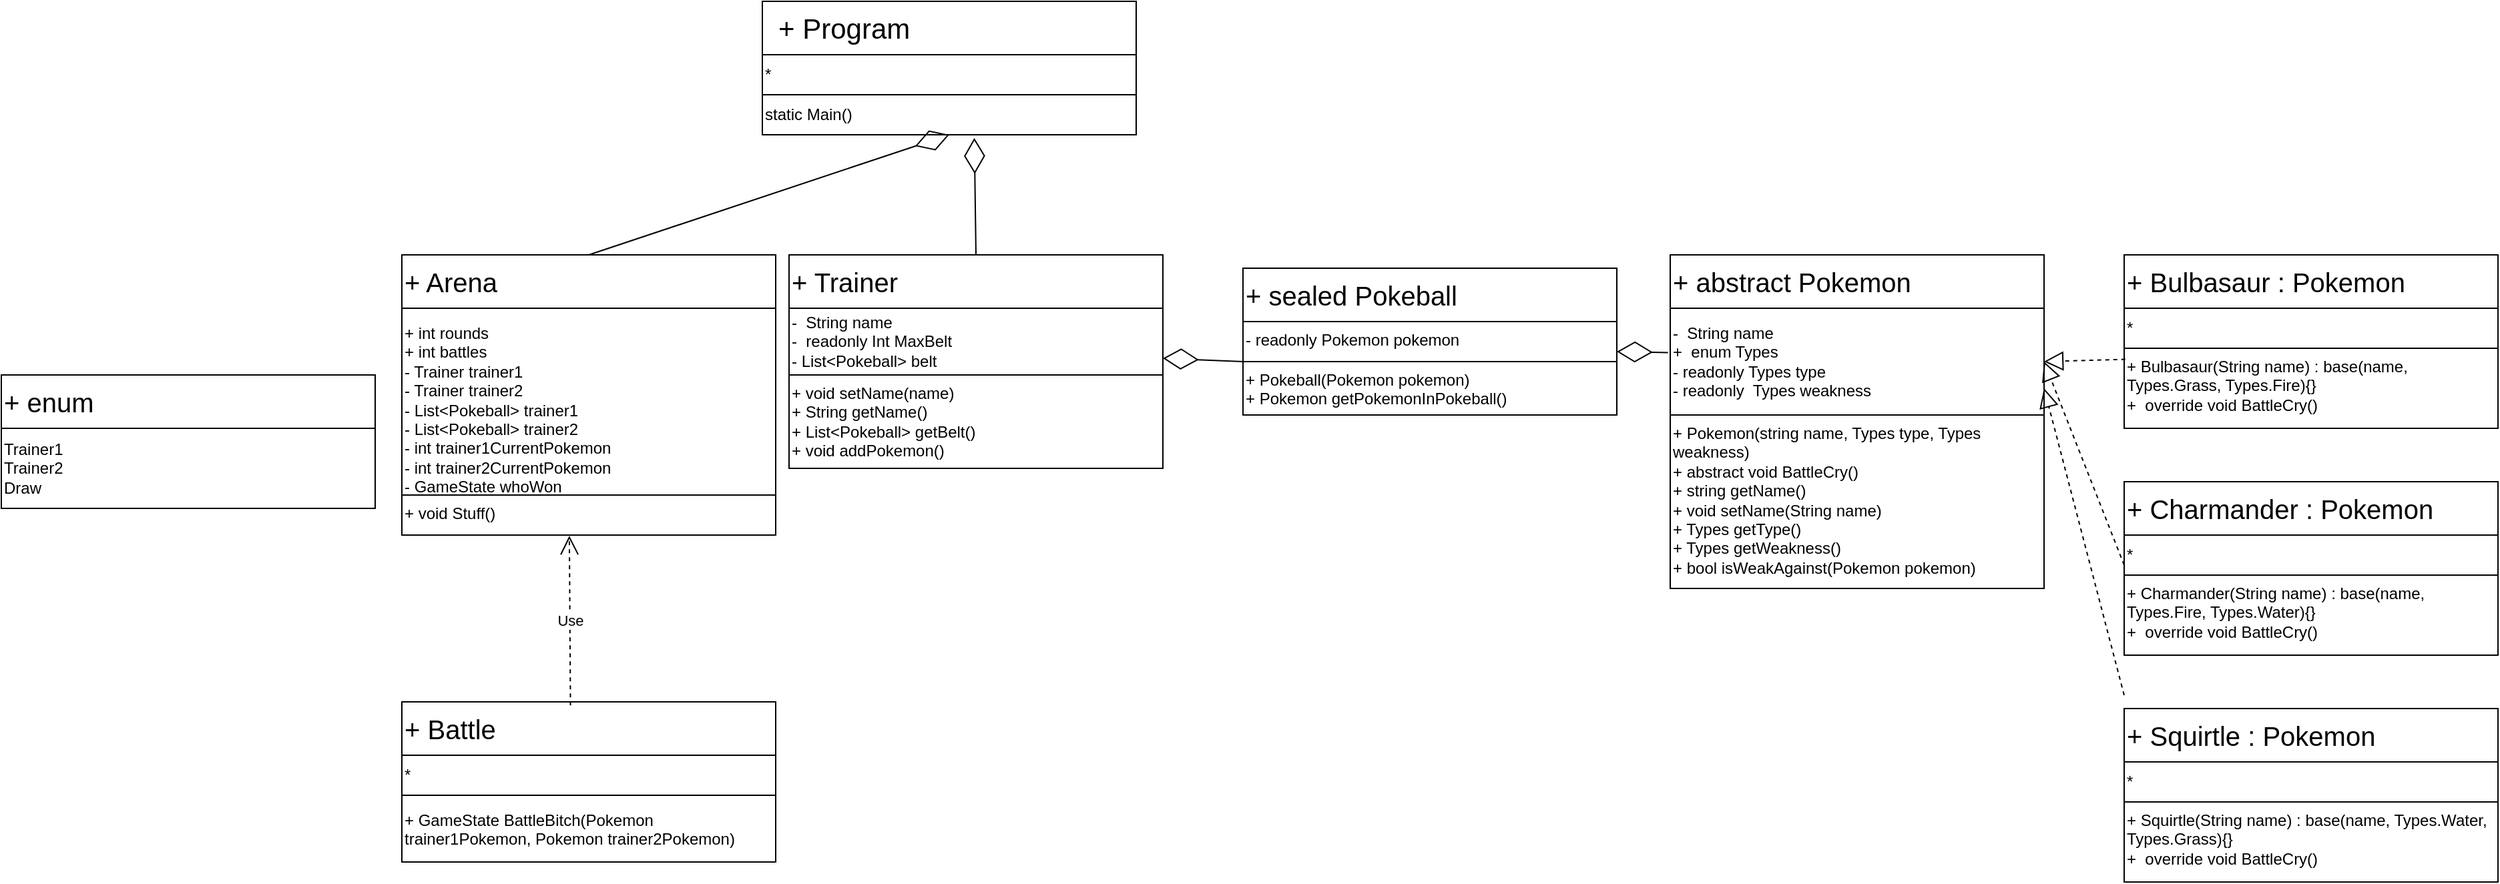 <mxfile version="21.3.3" type="device">
  <diagram name="Pagina-1" id="grErAsrfBBSxMngExE60">
    <mxGraphModel dx="2736" dy="1042" grid="1" gridSize="10" guides="1" tooltips="1" connect="1" arrows="1" fold="1" page="1" pageScale="1" pageWidth="827" pageHeight="1169" math="0" shadow="0">
      <root>
        <mxCell id="0" />
        <mxCell id="1" parent="0" />
        <mxCell id="zidJU6-hyujDaXHiMzsK-4" value="" style="rounded=0;whiteSpace=wrap;html=1;" vertex="1" parent="1">
          <mxGeometry x="210" y="10" width="280" height="40" as="geometry" />
        </mxCell>
        <mxCell id="zidJU6-hyujDaXHiMzsK-5" value="&lt;font style=&quot;font-size: 21px;&quot;&gt;+ Program&lt;/font&gt;" style="text;html=1;strokeColor=none;fillColor=none;align=left;verticalAlign=middle;whiteSpace=wrap;rounded=0;" vertex="1" parent="1">
          <mxGeometry x="220" y="15" width="110" height="30" as="geometry" />
        </mxCell>
        <mxCell id="zidJU6-hyujDaXHiMzsK-6" value="*" style="rounded=0;whiteSpace=wrap;html=1;align=left;" vertex="1" parent="1">
          <mxGeometry x="210" y="50" width="280" height="30" as="geometry" />
        </mxCell>
        <mxCell id="zidJU6-hyujDaXHiMzsK-7" value="Static void Main()" style="text;html=1;strokeColor=none;fillColor=none;align=left;verticalAlign=top;whiteSpace=wrap;rounded=0;" vertex="1" parent="1">
          <mxGeometry x="210" y="80" width="280" height="30" as="geometry" />
        </mxCell>
        <mxCell id="zidJU6-hyujDaXHiMzsK-8" style="edgeStyle=orthogonalEdgeStyle;rounded=0;orthogonalLoop=1;jettySize=auto;html=1;exitX=0.5;exitY=1;exitDx=0;exitDy=0;" edge="1" parent="1" source="zidJU6-hyujDaXHiMzsK-7" target="zidJU6-hyujDaXHiMzsK-7">
          <mxGeometry relative="1" as="geometry" />
        </mxCell>
        <mxCell id="zidJU6-hyujDaXHiMzsK-9" value="" style="rounded=0;whiteSpace=wrap;html=1;align=left;" vertex="1" parent="1">
          <mxGeometry x="210" y="80" width="280" height="30" as="geometry" />
        </mxCell>
        <mxCell id="zidJU6-hyujDaXHiMzsK-11" value="static Main()" style="text;html=1;strokeColor=none;fillColor=none;align=left;verticalAlign=middle;whiteSpace=wrap;rounded=0;" vertex="1" parent="1">
          <mxGeometry x="210" y="80" width="280" height="30" as="geometry" />
        </mxCell>
        <mxCell id="zidJU6-hyujDaXHiMzsK-12" value="&lt;span style=&quot;font-size: 20px;&quot;&gt;+ Trainer&lt;/span&gt;" style="rounded=0;whiteSpace=wrap;html=1;align=left;" vertex="1" parent="1">
          <mxGeometry x="230" y="200" width="280" height="40" as="geometry" />
        </mxCell>
        <mxCell id="zidJU6-hyujDaXHiMzsK-13" value="-&amp;nbsp; String name&lt;br&gt;-&amp;nbsp; readonly Int MaxBelt&lt;br&gt;- List&amp;lt;Pokeball&amp;gt; belt" style="rounded=0;whiteSpace=wrap;html=1;align=left;" vertex="1" parent="1">
          <mxGeometry x="230" y="240" width="280" height="50" as="geometry" />
        </mxCell>
        <mxCell id="zidJU6-hyujDaXHiMzsK-14" value="" style="rounded=0;whiteSpace=wrap;html=1;align=left;" vertex="1" parent="1">
          <mxGeometry x="230" y="290" width="280" height="70" as="geometry" />
        </mxCell>
        <mxCell id="zidJU6-hyujDaXHiMzsK-16" value="+ void setName(name)&lt;br&gt;+ String getName()&lt;br&gt;+ List&amp;lt;Pokeball&amp;gt; getBelt()&lt;br&gt;+ void addPokemon()&lt;br&gt;" style="text;html=1;strokeColor=none;fillColor=none;align=left;verticalAlign=top;whiteSpace=wrap;rounded=0;" vertex="1" parent="1">
          <mxGeometry x="230" y="290" width="280" height="70" as="geometry" />
        </mxCell>
        <mxCell id="zidJU6-hyujDaXHiMzsK-17" value="&lt;span style=&quot;font-size: 20px;&quot;&gt;+ sealed Pokeball&lt;/span&gt;" style="rounded=0;whiteSpace=wrap;html=1;align=left;" vertex="1" parent="1">
          <mxGeometry x="570" y="210" width="280" height="40" as="geometry" />
        </mxCell>
        <mxCell id="zidJU6-hyujDaXHiMzsK-18" value="" style="rounded=0;whiteSpace=wrap;html=1;align=left;" vertex="1" parent="1">
          <mxGeometry x="570" y="250" width="280" height="50" as="geometry" />
        </mxCell>
        <mxCell id="zidJU6-hyujDaXHiMzsK-19" value="" style="rounded=0;whiteSpace=wrap;html=1;align=left;" vertex="1" parent="1">
          <mxGeometry x="570" y="280" width="280" height="40" as="geometry" />
        </mxCell>
        <mxCell id="zidJU6-hyujDaXHiMzsK-20" value="+ Pokeball(Pokemon pokemon)&lt;br&gt;+ Pokemon getPokemonInPokeball()&lt;br&gt;" style="text;html=1;strokeColor=none;fillColor=none;align=left;verticalAlign=top;whiteSpace=wrap;rounded=0;" vertex="1" parent="1">
          <mxGeometry x="570" y="280" width="280" height="40" as="geometry" />
        </mxCell>
        <mxCell id="zidJU6-hyujDaXHiMzsK-21" value="- readonly Pokemon pokemon&lt;br&gt;" style="text;html=1;strokeColor=none;fillColor=none;align=left;verticalAlign=top;whiteSpace=wrap;rounded=0;" vertex="1" parent="1">
          <mxGeometry x="570" y="250" width="280" height="30" as="geometry" />
        </mxCell>
        <mxCell id="zidJU6-hyujDaXHiMzsK-22" value="&lt;span style=&quot;font-size: 20px;&quot;&gt;+ abstract Pokemon&lt;/span&gt;" style="rounded=0;whiteSpace=wrap;html=1;align=left;" vertex="1" parent="1">
          <mxGeometry x="890" y="200" width="280" height="40" as="geometry" />
        </mxCell>
        <mxCell id="zidJU6-hyujDaXHiMzsK-23" value="-&amp;nbsp; String name&lt;br&gt;+&amp;nbsp; enum Types&lt;br&gt;- readonly Types type&lt;br&gt;- readonly&amp;nbsp; Types weakness" style="rounded=0;whiteSpace=wrap;html=1;align=left;" vertex="1" parent="1">
          <mxGeometry x="890" y="240" width="280" height="80" as="geometry" />
        </mxCell>
        <mxCell id="zidJU6-hyujDaXHiMzsK-24" value="" style="rounded=0;whiteSpace=wrap;html=1;align=left;" vertex="1" parent="1">
          <mxGeometry x="890" y="320" width="280" height="130" as="geometry" />
        </mxCell>
        <mxCell id="zidJU6-hyujDaXHiMzsK-25" value="+ Pokemon(string name, Types type, Types weakness)&lt;br&gt;+ abstract void BattleCry()&lt;br&gt;+ string getName()&lt;br&gt;+ void setName(String name)&lt;br&gt;+ Types getType()&lt;br&gt;+ Types getWeakness()&lt;br&gt;+ bool isWeakAgainst(Pokemon pokemon)" style="text;html=1;strokeColor=none;fillColor=none;align=left;verticalAlign=top;whiteSpace=wrap;rounded=0;" vertex="1" parent="1">
          <mxGeometry x="890" y="320" width="280" height="140" as="geometry" />
        </mxCell>
        <mxCell id="zidJU6-hyujDaXHiMzsK-26" style="edgeStyle=orthogonalEdgeStyle;rounded=0;orthogonalLoop=1;jettySize=auto;html=1;exitX=0.5;exitY=1;exitDx=0;exitDy=0;" edge="1" parent="1" source="zidJU6-hyujDaXHiMzsK-25" target="zidJU6-hyujDaXHiMzsK-25">
          <mxGeometry relative="1" as="geometry" />
        </mxCell>
        <mxCell id="zidJU6-hyujDaXHiMzsK-27" value="&lt;span style=&quot;font-size: 20px;&quot;&gt;+ Bulbasaur : Pokemon&lt;/span&gt;" style="rounded=0;whiteSpace=wrap;html=1;align=left;" vertex="1" parent="1">
          <mxGeometry x="1230" y="200" width="280" height="40" as="geometry" />
        </mxCell>
        <mxCell id="zidJU6-hyujDaXHiMzsK-28" value="*" style="rounded=0;whiteSpace=wrap;html=1;align=left;" vertex="1" parent="1">
          <mxGeometry x="1230" y="240" width="280" height="30" as="geometry" />
        </mxCell>
        <mxCell id="zidJU6-hyujDaXHiMzsK-29" value="" style="rounded=0;whiteSpace=wrap;html=1;align=left;" vertex="1" parent="1">
          <mxGeometry x="1230" y="270" width="280" height="60" as="geometry" />
        </mxCell>
        <mxCell id="zidJU6-hyujDaXHiMzsK-30" value="+ Bulbasaur(String name) : base(name, Types.Grass, Types.Fire){}&lt;br&gt;+&amp;nbsp; override void BattleCry()" style="text;html=1;strokeColor=none;fillColor=none;align=left;verticalAlign=top;whiteSpace=wrap;rounded=0;" vertex="1" parent="1">
          <mxGeometry x="1230" y="270" width="280" height="60" as="geometry" />
        </mxCell>
        <mxCell id="zidJU6-hyujDaXHiMzsK-35" value="&lt;span style=&quot;font-size: 20px;&quot;&gt;+ Charmander : Pokemon&lt;/span&gt;" style="rounded=0;whiteSpace=wrap;html=1;align=left;" vertex="1" parent="1">
          <mxGeometry x="1230" y="370" width="280" height="40" as="geometry" />
        </mxCell>
        <mxCell id="zidJU6-hyujDaXHiMzsK-36" value="*" style="rounded=0;whiteSpace=wrap;html=1;align=left;" vertex="1" parent="1">
          <mxGeometry x="1230" y="410" width="280" height="30" as="geometry" />
        </mxCell>
        <mxCell id="zidJU6-hyujDaXHiMzsK-37" value="" style="rounded=0;whiteSpace=wrap;html=1;align=left;" vertex="1" parent="1">
          <mxGeometry x="1230" y="440" width="280" height="60" as="geometry" />
        </mxCell>
        <mxCell id="zidJU6-hyujDaXHiMzsK-38" value="+ Charmander(String name) : base(name, Types.Fire, Types.Water){}&lt;br&gt;+&amp;nbsp; override void BattleCry()" style="text;html=1;strokeColor=none;fillColor=none;align=left;verticalAlign=top;whiteSpace=wrap;rounded=0;" vertex="1" parent="1">
          <mxGeometry x="1230" y="440" width="280" height="60" as="geometry" />
        </mxCell>
        <mxCell id="zidJU6-hyujDaXHiMzsK-39" value="&lt;span style=&quot;font-size: 20px;&quot;&gt;+ Squirtle : Pokemon&lt;/span&gt;" style="rounded=0;whiteSpace=wrap;html=1;align=left;" vertex="1" parent="1">
          <mxGeometry x="1230" y="540" width="280" height="40" as="geometry" />
        </mxCell>
        <mxCell id="zidJU6-hyujDaXHiMzsK-40" value="*" style="rounded=0;whiteSpace=wrap;html=1;align=left;" vertex="1" parent="1">
          <mxGeometry x="1230" y="580" width="280" height="30" as="geometry" />
        </mxCell>
        <mxCell id="zidJU6-hyujDaXHiMzsK-41" value="" style="rounded=0;whiteSpace=wrap;html=1;align=left;" vertex="1" parent="1">
          <mxGeometry x="1230" y="610" width="280" height="60" as="geometry" />
        </mxCell>
        <mxCell id="zidJU6-hyujDaXHiMzsK-42" value="+ Squirtle(String name) : base(name, Types.Water, Types.Grass){}&lt;br&gt;+&amp;nbsp; override void BattleCry()" style="text;html=1;strokeColor=none;fillColor=none;align=left;verticalAlign=top;whiteSpace=wrap;rounded=0;" vertex="1" parent="1">
          <mxGeometry x="1230" y="610" width="280" height="60" as="geometry" />
        </mxCell>
        <mxCell id="zidJU6-hyujDaXHiMzsK-43" value="&lt;span style=&quot;font-size: 20px;&quot;&gt;+ Arena&lt;/span&gt;" style="rounded=0;whiteSpace=wrap;html=1;align=left;" vertex="1" parent="1">
          <mxGeometry x="-60" y="200" width="280" height="40" as="geometry" />
        </mxCell>
        <mxCell id="zidJU6-hyujDaXHiMzsK-44" value="" style="rounded=0;whiteSpace=wrap;html=1;align=left;" vertex="1" parent="1">
          <mxGeometry x="-60" y="240" width="280" height="140" as="geometry" />
        </mxCell>
        <mxCell id="zidJU6-hyujDaXHiMzsK-45" value="" style="rounded=0;whiteSpace=wrap;html=1;align=left;" vertex="1" parent="1">
          <mxGeometry x="-60" y="380" width="280" height="30" as="geometry" />
        </mxCell>
        <mxCell id="zidJU6-hyujDaXHiMzsK-46" value="+ void Stuff()" style="text;html=1;strokeColor=none;fillColor=none;align=left;verticalAlign=top;whiteSpace=wrap;rounded=0;" vertex="1" parent="1">
          <mxGeometry x="-60" y="380" width="280" height="30" as="geometry" />
        </mxCell>
        <mxCell id="zidJU6-hyujDaXHiMzsK-47" value="&lt;span style=&quot;font-size: 20px;&quot;&gt;+ Battle&lt;/span&gt;" style="rounded=0;whiteSpace=wrap;html=1;align=left;" vertex="1" parent="1">
          <mxGeometry x="-60" y="535" width="280" height="40" as="geometry" />
        </mxCell>
        <mxCell id="zidJU6-hyujDaXHiMzsK-48" value="*" style="rounded=0;whiteSpace=wrap;html=1;align=left;" vertex="1" parent="1">
          <mxGeometry x="-60" y="575" width="280" height="30" as="geometry" />
        </mxCell>
        <mxCell id="zidJU6-hyujDaXHiMzsK-49" value="" style="rounded=0;whiteSpace=wrap;html=1;align=left;" vertex="1" parent="1">
          <mxGeometry x="-60" y="605" width="280" height="50" as="geometry" />
        </mxCell>
        <mxCell id="zidJU6-hyujDaXHiMzsK-50" value="+ GameState BattleBitch(Pokemon trainer1Pokemon, Pokemon trainer2Pokemon)" style="text;html=1;strokeColor=none;fillColor=none;align=left;verticalAlign=top;whiteSpace=wrap;rounded=0;" vertex="1" parent="1">
          <mxGeometry x="-60" y="610" width="280" height="40" as="geometry" />
        </mxCell>
        <mxCell id="zidJU6-hyujDaXHiMzsK-51" value="+ int rounds&lt;br&gt;+ int battles&lt;br&gt;- Trainer trainer1&lt;br&gt;- Trainer trainer2&lt;br&gt;- List&amp;lt;Pokeball&amp;gt; trainer1&lt;br&gt;- List&amp;lt;Pokeball&amp;gt; trainer2&lt;br&gt;- int trainer1CurrentPokemon&lt;br&gt;- int trainer2CurrentPokemon&lt;br&gt;- GameState whoWon" style="text;html=1;strokeColor=none;fillColor=none;align=left;verticalAlign=top;whiteSpace=wrap;rounded=0;" vertex="1" parent="1">
          <mxGeometry x="-60" y="245" width="280" height="140" as="geometry" />
        </mxCell>
        <mxCell id="zidJU6-hyujDaXHiMzsK-53" value="&lt;span style=&quot;font-size: 20px;&quot;&gt;+ enum&lt;/span&gt;" style="rounded=0;whiteSpace=wrap;html=1;align=left;" vertex="1" parent="1">
          <mxGeometry x="-360" y="290" width="280" height="40" as="geometry" />
        </mxCell>
        <mxCell id="zidJU6-hyujDaXHiMzsK-54" value="Trainer1&lt;br&gt;Trainer2&lt;br&gt;Draw" style="rounded=0;whiteSpace=wrap;html=1;align=left;" vertex="1" parent="1">
          <mxGeometry x="-360" y="330" width="280" height="60" as="geometry" />
        </mxCell>
        <mxCell id="zidJU6-hyujDaXHiMzsK-57" value="" style="endArrow=diamondThin;endFill=0;endSize=24;html=1;rounded=0;entryX=0.5;entryY=1;entryDx=0;entryDy=0;exitX=0.5;exitY=0;exitDx=0;exitDy=0;" edge="1" parent="1" source="zidJU6-hyujDaXHiMzsK-43" target="zidJU6-hyujDaXHiMzsK-11">
          <mxGeometry width="160" relative="1" as="geometry">
            <mxPoint x="-90" y="50" as="sourcePoint" />
            <mxPoint x="-90" y="210" as="targetPoint" />
          </mxGeometry>
        </mxCell>
        <mxCell id="zidJU6-hyujDaXHiMzsK-58" value="" style="endArrow=diamondThin;endFill=0;endSize=24;html=1;rounded=0;entryX=0.567;entryY=1.079;entryDx=0;entryDy=0;entryPerimeter=0;exitX=0.5;exitY=0;exitDx=0;exitDy=0;" edge="1" parent="1" source="zidJU6-hyujDaXHiMzsK-12" target="zidJU6-hyujDaXHiMzsK-11">
          <mxGeometry width="160" relative="1" as="geometry">
            <mxPoint x="369" y="210" as="sourcePoint" />
            <mxPoint x="360" y="120" as="targetPoint" />
          </mxGeometry>
        </mxCell>
        <mxCell id="zidJU6-hyujDaXHiMzsK-59" value="" style="endArrow=diamondThin;endFill=0;endSize=24;html=1;rounded=0;exitX=0;exitY=1;exitDx=0;exitDy=0;entryX=1;entryY=0.75;entryDx=0;entryDy=0;" edge="1" parent="1" source="zidJU6-hyujDaXHiMzsK-21" target="zidJU6-hyujDaXHiMzsK-13">
          <mxGeometry width="160" relative="1" as="geometry">
            <mxPoint x="360" y="380" as="sourcePoint" />
            <mxPoint x="520" y="380" as="targetPoint" />
          </mxGeometry>
        </mxCell>
        <mxCell id="zidJU6-hyujDaXHiMzsK-60" value="" style="endArrow=diamondThin;endFill=0;endSize=24;html=1;rounded=0;entryX=1;entryY=0.75;entryDx=0;entryDy=0;exitX=-0.006;exitY=0.415;exitDx=0;exitDy=0;exitPerimeter=0;" edge="1" parent="1" source="zidJU6-hyujDaXHiMzsK-23" target="zidJU6-hyujDaXHiMzsK-21">
          <mxGeometry width="160" relative="1" as="geometry">
            <mxPoint x="890" y="140" as="sourcePoint" />
            <mxPoint x="990" y="410" as="targetPoint" />
          </mxGeometry>
        </mxCell>
        <mxCell id="zidJU6-hyujDaXHiMzsK-62" value="" style="endArrow=block;dashed=1;endFill=0;endSize=12;html=1;rounded=0;exitX=0.003;exitY=0.138;exitDx=0;exitDy=0;exitPerimeter=0;entryX=1;entryY=0.5;entryDx=0;entryDy=0;" edge="1" parent="1" source="zidJU6-hyujDaXHiMzsK-30" target="zidJU6-hyujDaXHiMzsK-23">
          <mxGeometry width="160" relative="1" as="geometry">
            <mxPoint x="1030" y="410" as="sourcePoint" />
            <mxPoint x="1190" y="410" as="targetPoint" />
          </mxGeometry>
        </mxCell>
        <mxCell id="zidJU6-hyujDaXHiMzsK-63" value="" style="endArrow=block;dashed=1;endFill=0;endSize=12;html=1;rounded=0;exitX=0;exitY=0.75;exitDx=0;exitDy=0;entryX=1;entryY=0.5;entryDx=0;entryDy=0;" edge="1" parent="1" source="zidJU6-hyujDaXHiMzsK-36" target="zidJU6-hyujDaXHiMzsK-23">
          <mxGeometry width="160" relative="1" as="geometry">
            <mxPoint x="1241" y="288" as="sourcePoint" />
            <mxPoint x="1180" y="290" as="targetPoint" />
            <Array as="points" />
          </mxGeometry>
        </mxCell>
        <mxCell id="zidJU6-hyujDaXHiMzsK-64" value="" style="endArrow=block;dashed=1;endFill=0;endSize=12;html=1;rounded=0;entryX=1;entryY=0.75;entryDx=0;entryDy=0;" edge="1" parent="1" target="zidJU6-hyujDaXHiMzsK-23">
          <mxGeometry width="160" relative="1" as="geometry">
            <mxPoint x="1230" y="530" as="sourcePoint" />
            <mxPoint x="1190" y="300" as="targetPoint" />
          </mxGeometry>
        </mxCell>
        <mxCell id="zidJU6-hyujDaXHiMzsK-67" value="Use" style="endArrow=open;endSize=12;dashed=1;html=1;rounded=0;exitX=0.451;exitY=0.066;exitDx=0;exitDy=0;exitPerimeter=0;entryX=0.448;entryY=1.016;entryDx=0;entryDy=0;entryPerimeter=0;" edge="1" parent="1" source="zidJU6-hyujDaXHiMzsK-47" target="zidJU6-hyujDaXHiMzsK-46">
          <mxGeometry width="160" relative="1" as="geometry">
            <mxPoint x="-70" y="500" as="sourcePoint" />
            <mxPoint x="90" y="500" as="targetPoint" />
          </mxGeometry>
        </mxCell>
      </root>
    </mxGraphModel>
  </diagram>
</mxfile>
